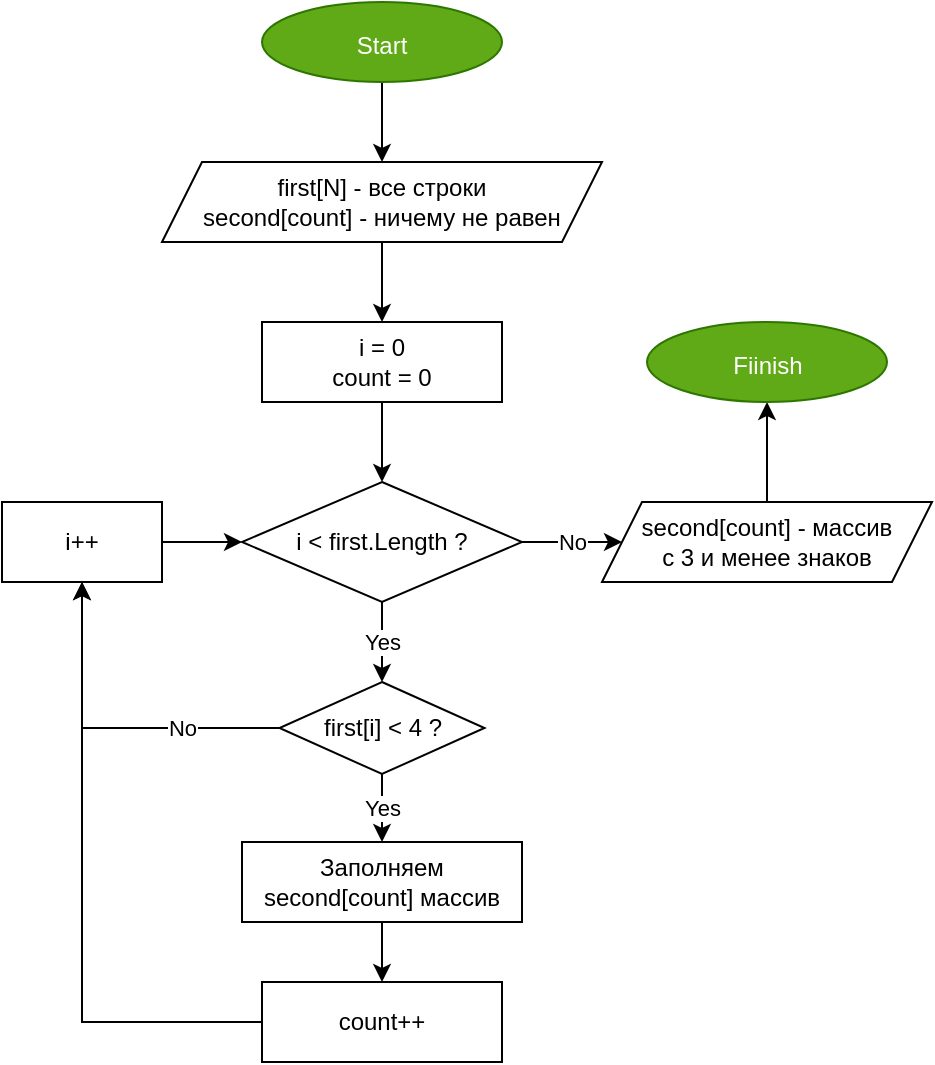 <mxfile version="20.2.8" type="device"><diagram id="sRCVNXmv83VzWSTF5xrZ" name="Страница 1"><mxGraphModel dx="1022" dy="809" grid="1" gridSize="10" guides="1" tooltips="1" connect="1" arrows="1" fold="1" page="1" pageScale="1" pageWidth="1169" pageHeight="827" math="0" shadow="0"><root><mxCell id="0"/><mxCell id="1" parent="0"/><mxCell id="7D065uACqECZM-gDQLL4-15" style="edgeStyle=orthogonalEdgeStyle;rounded=0;orthogonalLoop=1;jettySize=auto;html=1;exitX=0.5;exitY=1;exitDx=0;exitDy=0;entryX=0.5;entryY=0;entryDx=0;entryDy=0;" parent="1" source="7D065uACqECZM-gDQLL4-1" target="7D065uACqECZM-gDQLL4-2" edge="1"><mxGeometry relative="1" as="geometry"/></mxCell><mxCell id="7D065uACqECZM-gDQLL4-1" value="&lt;font style=&quot;font-size: 12px;&quot;&gt;Start&lt;/font&gt;" style="ellipse;whiteSpace=wrap;html=1;fontSize=16;fillColor=#60a917;strokeColor=#2D7600;fontColor=#ffffff;" parent="1" vertex="1"><mxGeometry x="200" width="120" height="40" as="geometry"/></mxCell><mxCell id="7D065uACqECZM-gDQLL4-14" style="edgeStyle=orthogonalEdgeStyle;rounded=0;orthogonalLoop=1;jettySize=auto;html=1;exitX=0.5;exitY=1;exitDx=0;exitDy=0;entryX=0.5;entryY=0;entryDx=0;entryDy=0;" parent="1" source="7D065uACqECZM-gDQLL4-2" target="7D065uACqECZM-gDQLL4-6" edge="1"><mxGeometry relative="1" as="geometry"/></mxCell><mxCell id="7D065uACqECZM-gDQLL4-2" value="first[N] - все строки&lt;br&gt;second[count] - ничему не равен" style="shape=parallelogram;perimeter=parallelogramPerimeter;whiteSpace=wrap;html=1;fixedSize=1;" parent="1" vertex="1"><mxGeometry x="150" y="80" width="220" height="40" as="geometry"/></mxCell><mxCell id="7D065uACqECZM-gDQLL4-12" value="Yes" style="edgeStyle=orthogonalEdgeStyle;rounded=0;orthogonalLoop=1;jettySize=auto;html=1;exitX=0.5;exitY=1;exitDx=0;exitDy=0;entryX=0.5;entryY=0;entryDx=0;entryDy=0;" parent="1" source="7D065uACqECZM-gDQLL4-4" target="7D065uACqECZM-gDQLL4-5" edge="1"><mxGeometry relative="1" as="geometry"/></mxCell><mxCell id="-53fq6LbVUnExWEW8QY3-1" value="No" style="edgeStyle=orthogonalEdgeStyle;rounded=0;orthogonalLoop=1;jettySize=auto;html=1;exitX=1;exitY=0.5;exitDx=0;exitDy=0;entryX=0;entryY=0.5;entryDx=0;entryDy=0;" edge="1" parent="1" source="7D065uACqECZM-gDQLL4-4" target="7D065uACqECZM-gDQLL4-24"><mxGeometry relative="1" as="geometry"/></mxCell><mxCell id="7D065uACqECZM-gDQLL4-4" value="i &amp;lt; first.Length ?" style="rhombus;whiteSpace=wrap;html=1;" parent="1" vertex="1"><mxGeometry x="190" y="240" width="140" height="60" as="geometry"/></mxCell><mxCell id="7D065uACqECZM-gDQLL4-9" value="No" style="edgeStyle=orthogonalEdgeStyle;rounded=0;orthogonalLoop=1;jettySize=auto;html=1;exitX=0;exitY=0.5;exitDx=0;exitDy=0;entryX=0.5;entryY=1;entryDx=0;entryDy=0;" parent="1" source="7D065uACqECZM-gDQLL4-5" target="7D065uACqECZM-gDQLL4-8" edge="1"><mxGeometry x="-0.432" relative="1" as="geometry"><mxPoint as="offset"/></mxGeometry></mxCell><mxCell id="-53fq6LbVUnExWEW8QY3-2" value="Yes" style="edgeStyle=orthogonalEdgeStyle;rounded=0;orthogonalLoop=1;jettySize=auto;html=1;exitX=0.5;exitY=1;exitDx=0;exitDy=0;entryX=0.5;entryY=0;entryDx=0;entryDy=0;" edge="1" parent="1" source="7D065uACqECZM-gDQLL4-5" target="7D065uACqECZM-gDQLL4-32"><mxGeometry relative="1" as="geometry"/></mxCell><mxCell id="7D065uACqECZM-gDQLL4-5" value="first[i] &amp;lt; 4 ?" style="rhombus;whiteSpace=wrap;html=1;" parent="1" vertex="1"><mxGeometry x="208.75" y="340" width="102.5" height="46" as="geometry"/></mxCell><mxCell id="7D065uACqECZM-gDQLL4-13" style="edgeStyle=orthogonalEdgeStyle;rounded=0;orthogonalLoop=1;jettySize=auto;html=1;exitX=0.5;exitY=1;exitDx=0;exitDy=0;entryX=0.5;entryY=0;entryDx=0;entryDy=0;" parent="1" source="7D065uACqECZM-gDQLL4-6" target="7D065uACqECZM-gDQLL4-4" edge="1"><mxGeometry relative="1" as="geometry"/></mxCell><mxCell id="7D065uACqECZM-gDQLL4-6" value="i = 0&lt;br&gt;count = 0" style="rounded=0;whiteSpace=wrap;html=1;" parent="1" vertex="1"><mxGeometry x="200" y="160" width="120" height="40" as="geometry"/></mxCell><mxCell id="7D065uACqECZM-gDQLL4-10" style="edgeStyle=orthogonalEdgeStyle;rounded=0;orthogonalLoop=1;jettySize=auto;html=1;exitX=0;exitY=0.5;exitDx=0;exitDy=0;entryX=0.5;entryY=1;entryDx=0;entryDy=0;" parent="1" source="7D065uACqECZM-gDQLL4-7" target="7D065uACqECZM-gDQLL4-8" edge="1"><mxGeometry relative="1" as="geometry"><mxPoint x="110" y="290" as="targetPoint"/></mxGeometry></mxCell><mxCell id="7D065uACqECZM-gDQLL4-7" value="count++" style="rounded=0;whiteSpace=wrap;html=1;" parent="1" vertex="1"><mxGeometry x="200" y="490" width="120" height="40" as="geometry"/></mxCell><mxCell id="7D065uACqECZM-gDQLL4-16" style="edgeStyle=orthogonalEdgeStyle;rounded=0;orthogonalLoop=1;jettySize=auto;html=1;exitX=1;exitY=0.5;exitDx=0;exitDy=0;entryX=0;entryY=0.5;entryDx=0;entryDy=0;" parent="1" source="7D065uACqECZM-gDQLL4-8" target="7D065uACqECZM-gDQLL4-4" edge="1"><mxGeometry relative="1" as="geometry"/></mxCell><mxCell id="7D065uACqECZM-gDQLL4-8" value="i++" style="rounded=0;whiteSpace=wrap;html=1;" parent="1" vertex="1"><mxGeometry x="70" y="250" width="80" height="40" as="geometry"/></mxCell><mxCell id="7D065uACqECZM-gDQLL4-26" style="edgeStyle=orthogonalEdgeStyle;rounded=0;orthogonalLoop=1;jettySize=auto;html=1;exitX=0.5;exitY=0;exitDx=0;exitDy=0;entryX=0.5;entryY=1;entryDx=0;entryDy=0;" parent="1" source="7D065uACqECZM-gDQLL4-24" target="7D065uACqECZM-gDQLL4-25" edge="1"><mxGeometry relative="1" as="geometry"/></mxCell><mxCell id="7D065uACqECZM-gDQLL4-24" value="second[count] - массив&lt;br&gt;с 3 и менее знаков" style="shape=parallelogram;perimeter=parallelogramPerimeter;whiteSpace=wrap;html=1;fixedSize=1;" parent="1" vertex="1"><mxGeometry x="370" y="250" width="165" height="40" as="geometry"/></mxCell><mxCell id="7D065uACqECZM-gDQLL4-25" value="&lt;font style=&quot;font-size: 12px;&quot;&gt;Fiinish&lt;/font&gt;" style="ellipse;whiteSpace=wrap;html=1;fontSize=16;fillColor=#60a917;strokeColor=#2D7600;fontColor=#ffffff;" parent="1" vertex="1"><mxGeometry x="392.5" y="160" width="120" height="40" as="geometry"/></mxCell><mxCell id="-53fq6LbVUnExWEW8QY3-3" style="edgeStyle=orthogonalEdgeStyle;rounded=0;orthogonalLoop=1;jettySize=auto;html=1;exitX=0.5;exitY=1;exitDx=0;exitDy=0;entryX=0.5;entryY=0;entryDx=0;entryDy=0;" edge="1" parent="1" source="7D065uACqECZM-gDQLL4-32" target="7D065uACqECZM-gDQLL4-7"><mxGeometry relative="1" as="geometry"/></mxCell><mxCell id="7D065uACqECZM-gDQLL4-32" value="Заполняем second[count] массив" style="rounded=0;whiteSpace=wrap;html=1;" parent="1" vertex="1"><mxGeometry x="190" y="420" width="140" height="40" as="geometry"/></mxCell></root></mxGraphModel></diagram></mxfile>